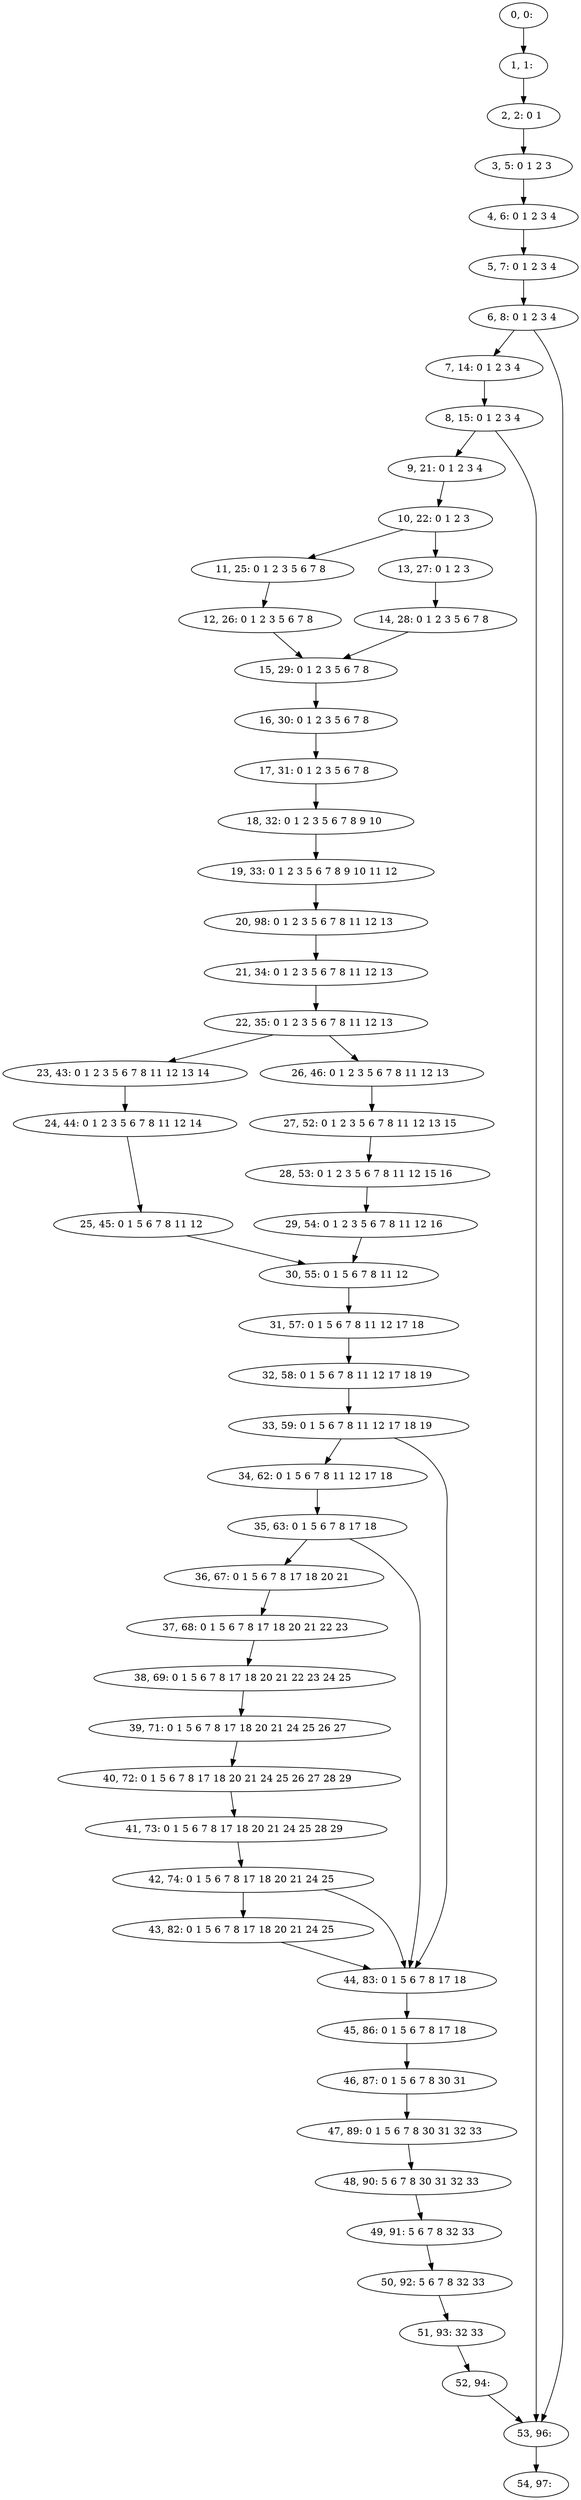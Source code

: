digraph G {
0[label="0, 0: "];
1[label="1, 1: "];
2[label="2, 2: 0 1 "];
3[label="3, 5: 0 1 2 3 "];
4[label="4, 6: 0 1 2 3 4 "];
5[label="5, 7: 0 1 2 3 4 "];
6[label="6, 8: 0 1 2 3 4 "];
7[label="7, 14: 0 1 2 3 4 "];
8[label="8, 15: 0 1 2 3 4 "];
9[label="9, 21: 0 1 2 3 4 "];
10[label="10, 22: 0 1 2 3 "];
11[label="11, 25: 0 1 2 3 5 6 7 8 "];
12[label="12, 26: 0 1 2 3 5 6 7 8 "];
13[label="13, 27: 0 1 2 3 "];
14[label="14, 28: 0 1 2 3 5 6 7 8 "];
15[label="15, 29: 0 1 2 3 5 6 7 8 "];
16[label="16, 30: 0 1 2 3 5 6 7 8 "];
17[label="17, 31: 0 1 2 3 5 6 7 8 "];
18[label="18, 32: 0 1 2 3 5 6 7 8 9 10 "];
19[label="19, 33: 0 1 2 3 5 6 7 8 9 10 11 12 "];
20[label="20, 98: 0 1 2 3 5 6 7 8 11 12 13 "];
21[label="21, 34: 0 1 2 3 5 6 7 8 11 12 13 "];
22[label="22, 35: 0 1 2 3 5 6 7 8 11 12 13 "];
23[label="23, 43: 0 1 2 3 5 6 7 8 11 12 13 14 "];
24[label="24, 44: 0 1 2 3 5 6 7 8 11 12 14 "];
25[label="25, 45: 0 1 5 6 7 8 11 12 "];
26[label="26, 46: 0 1 2 3 5 6 7 8 11 12 13 "];
27[label="27, 52: 0 1 2 3 5 6 7 8 11 12 13 15 "];
28[label="28, 53: 0 1 2 3 5 6 7 8 11 12 15 16 "];
29[label="29, 54: 0 1 2 3 5 6 7 8 11 12 16 "];
30[label="30, 55: 0 1 5 6 7 8 11 12 "];
31[label="31, 57: 0 1 5 6 7 8 11 12 17 18 "];
32[label="32, 58: 0 1 5 6 7 8 11 12 17 18 19 "];
33[label="33, 59: 0 1 5 6 7 8 11 12 17 18 19 "];
34[label="34, 62: 0 1 5 6 7 8 11 12 17 18 "];
35[label="35, 63: 0 1 5 6 7 8 17 18 "];
36[label="36, 67: 0 1 5 6 7 8 17 18 20 21 "];
37[label="37, 68: 0 1 5 6 7 8 17 18 20 21 22 23 "];
38[label="38, 69: 0 1 5 6 7 8 17 18 20 21 22 23 24 25 "];
39[label="39, 71: 0 1 5 6 7 8 17 18 20 21 24 25 26 27 "];
40[label="40, 72: 0 1 5 6 7 8 17 18 20 21 24 25 26 27 28 29 "];
41[label="41, 73: 0 1 5 6 7 8 17 18 20 21 24 25 28 29 "];
42[label="42, 74: 0 1 5 6 7 8 17 18 20 21 24 25 "];
43[label="43, 82: 0 1 5 6 7 8 17 18 20 21 24 25 "];
44[label="44, 83: 0 1 5 6 7 8 17 18 "];
45[label="45, 86: 0 1 5 6 7 8 17 18 "];
46[label="46, 87: 0 1 5 6 7 8 30 31 "];
47[label="47, 89: 0 1 5 6 7 8 30 31 32 33 "];
48[label="48, 90: 5 6 7 8 30 31 32 33 "];
49[label="49, 91: 5 6 7 8 32 33 "];
50[label="50, 92: 5 6 7 8 32 33 "];
51[label="51, 93: 32 33 "];
52[label="52, 94: "];
53[label="53, 96: "];
54[label="54, 97: "];
0->1 ;
1->2 ;
2->3 ;
3->4 ;
4->5 ;
5->6 ;
6->7 ;
6->53 ;
7->8 ;
8->9 ;
8->53 ;
9->10 ;
10->11 ;
10->13 ;
11->12 ;
12->15 ;
13->14 ;
14->15 ;
15->16 ;
16->17 ;
17->18 ;
18->19 ;
19->20 ;
20->21 ;
21->22 ;
22->23 ;
22->26 ;
23->24 ;
24->25 ;
25->30 ;
26->27 ;
27->28 ;
28->29 ;
29->30 ;
30->31 ;
31->32 ;
32->33 ;
33->34 ;
33->44 ;
34->35 ;
35->36 ;
35->44 ;
36->37 ;
37->38 ;
38->39 ;
39->40 ;
40->41 ;
41->42 ;
42->43 ;
42->44 ;
43->44 ;
44->45 ;
45->46 ;
46->47 ;
47->48 ;
48->49 ;
49->50 ;
50->51 ;
51->52 ;
52->53 ;
53->54 ;
}
